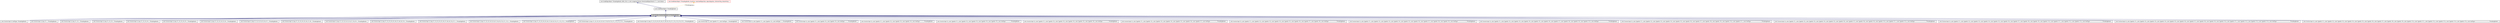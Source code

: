 digraph G
{
  bgcolor="transparent";
  edge [fontname="FreeSans.ttf",fontsize=10,labelfontname="FreeSans.ttf",labelfontsize=10];
  node [fontname="FreeSans.ttf",fontsize=10,shape=record];
  Node1 [label="Loki::Private::FunctorImplBase\< R, ThreadingModel \>",height=0.2,width=0.4,color="black", fillcolor="grey75", style="filled" fontcolor="black"];
  Node2 -> Node1 [dir=back,color="midnightblue",fontsize=10,style="solid",fontname="FreeSans.ttf"];
  Node2 [label="Loki::SmallValueObject\< ThreadingModel \>",height=0.2,width=0.4,color="black",URL="$a00527.html"];
  Node3 -> Node2 [dir=back,color="midnightblue",fontsize=10,style="solid",fontname="FreeSans.ttf"];
  Node3 [label="Loki::SmallObjectBase\< ThreadingModel, 4096, 256, 4,::Loki::LongevityLifetime::DieAsSmallObjectParent\< T \>,::Loki::Mutex \>",height=0.2,width=0.4,color="black",URL="$a00526.html"];
  Node4 -> Node2 [dir=back,color="orange",fontsize=10,style="dashed",label="\< ThreadingModel \>",fontname="FreeSans.ttf"];
  Node4 [label="Loki::SmallValueObject\< ThreadingModel, chunkSize, maxSmallObjectSize, objectAlignSize, LifetimePolicy, MutexPolicy \>",height=0.2,width=0.4,color="red",URL="$a00527.html"];
  Node1 -> Node5 [dir=back,color="midnightblue",fontsize=10,style="solid",fontname="FreeSans.ttf"];
  Node5 [label="Loki::FunctorImpl\< R, NullType, ThreadingModel \>",height=0.2,width=0.4,color="black",URL="$a00164.html"];
  Node1 -> Node6 [dir=back,color="midnightblue",fontsize=10,style="solid",fontname="FreeSans.ttf"];
  Node6 [label="Loki::FunctorImpl\< R, Seq\< P1 \>, ThreadingModel \>",height=0.2,width=0.4,color="black",URL="$a00165.html"];
  Node1 -> Node7 [dir=back,color="midnightblue",fontsize=10,style="solid",fontname="FreeSans.ttf"];
  Node7 [label="Loki::FunctorImpl\< R, Seq\< P1, P2 \>, ThreadingModel \>",height=0.2,width=0.4,color="black",URL="$a00166.html"];
  Node1 -> Node8 [dir=back,color="midnightblue",fontsize=10,style="solid",fontname="FreeSans.ttf"];
  Node8 [label="Loki::FunctorImpl\< R, Seq\< P1, P2, P3 \>, ThreadingModel \>",height=0.2,width=0.4,color="black",URL="$a00167.html"];
  Node1 -> Node9 [dir=back,color="midnightblue",fontsize=10,style="solid",fontname="FreeSans.ttf"];
  Node9 [label="Loki::FunctorImpl\< R, Seq\< P1, P2, P3, P4 \>, ThreadingModel \>",height=0.2,width=0.4,color="black",URL="$a00168.html"];
  Node1 -> Node10 [dir=back,color="midnightblue",fontsize=10,style="solid",fontname="FreeSans.ttf"];
  Node10 [label="Loki::FunctorImpl\< R, Seq\< P1, P2, P3, P4, P5 \>, ThreadingModel \>",height=0.2,width=0.4,color="black",URL="$a00169.html"];
  Node1 -> Node11 [dir=back,color="midnightblue",fontsize=10,style="solid",fontname="FreeSans.ttf"];
  Node11 [label="Loki::FunctorImpl\< R, Seq\< P1, P2, P3, P4, P5, P6 \>, ThreadingModel \>",height=0.2,width=0.4,color="black",URL="$a00170.html"];
  Node1 -> Node12 [dir=back,color="midnightblue",fontsize=10,style="solid",fontname="FreeSans.ttf"];
  Node12 [label="Loki::FunctorImpl\< R, Seq\< P1, P2, P3, P4, P5, P6, P7 \>, ThreadingModel \>",height=0.2,width=0.4,color="black",URL="$a00171.html"];
  Node1 -> Node13 [dir=back,color="midnightblue",fontsize=10,style="solid",fontname="FreeSans.ttf"];
  Node13 [label="Loki::FunctorImpl\< R, Seq\< P1, P2, P3, P4, P5, P6, P7, P8 \>, ThreadingModel \>",height=0.2,width=0.4,color="black",URL="$a00172.html"];
  Node1 -> Node14 [dir=back,color="midnightblue",fontsize=10,style="solid",fontname="FreeSans.ttf"];
  Node14 [label="Loki::FunctorImpl\< R, Seq\< P1, P2, P3, P4, P5, P6, P7, P8, P9 \>, ThreadingModel \>",height=0.2,width=0.4,color="black",URL="$a00173.html"];
  Node1 -> Node15 [dir=back,color="midnightblue",fontsize=10,style="solid",fontname="FreeSans.ttf"];
  Node15 [label="Loki::FunctorImpl\< R, Seq\< P1, P2, P3, P4, P5, P6, P7, P8, P9, P10 \>, ThreadingModel \>",height=0.2,width=0.4,color="black",URL="$a00174.html"];
  Node1 -> Node16 [dir=back,color="midnightblue",fontsize=10,style="solid",fontname="FreeSans.ttf"];
  Node16 [label="Loki::FunctorImpl\< R, Seq\< P1, P2, P3, P4, P5, P6, P7, P8, P9, P10, P11 \>, ThreadingModel \>",height=0.2,width=0.4,color="black",URL="$a00175.html"];
  Node1 -> Node17 [dir=back,color="midnightblue",fontsize=10,style="solid",fontname="FreeSans.ttf"];
  Node17 [label="Loki::FunctorImpl\< R, Seq\< P1, P2, P3, P4, P5, P6, P7, P8, P9, P10, P11, P12 \>, ThreadingModel \>",height=0.2,width=0.4,color="black",URL="$a00176.html"];
  Node1 -> Node18 [dir=back,color="midnightblue",fontsize=10,style="solid",fontname="FreeSans.ttf"];
  Node18 [label="Loki::FunctorImpl\< R, Seq\< P1, P2, P3, P4, P5, P6, P7, P8, P9, P10, P11, P12, P13 \>, ThreadingModel \>",height=0.2,width=0.4,color="black",URL="$a00177.html"];
  Node1 -> Node19 [dir=back,color="midnightblue",fontsize=10,style="solid",fontname="FreeSans.ttf"];
  Node19 [label="Loki::FunctorImpl\< R, Seq\< P1, P2, P3, P4, P5, P6, P7, P8, P9, P10, P11, P12, P13, P14 \>, ThreadingModel \>",height=0.2,width=0.4,color="black",URL="$a00178.html"];
  Node1 -> Node20 [dir=back,color="midnightblue",fontsize=10,style="solid",fontname="FreeSans.ttf"];
  Node20 [label="Loki::FunctorImpl\< R, Seq\< P1, P2, P3, P4, P5, P6, P7, P8, P9, P10, P11, P12, P13, P14, P15 \>, ThreadingModel \>",height=0.2,width=0.4,color="black",URL="$a00179.html"];
  Node1 -> Node21 [dir=back,color="midnightblue",fontsize=10,style="solid",fontname="FreeSans.ttf"];
  Node21 [label="Loki::FunctorImpl\< R,::Loki::Typelist\< P1,::Loki::NullType \>, ThreadingModel \>",height=0.2,width=0.4,color="black",URL="$a00180.html"];
  Node1 -> Node22 [dir=back,color="midnightblue",fontsize=10,style="solid",fontname="FreeSans.ttf"];
  Node22 [label="Loki::FunctorImpl\< R,::Loki::Typelist\< P1,::Loki::Typelist\< P2,::Loki::NullType \> \>, ThreadingModel \>",height=0.2,width=0.4,color="black",URL="$a00181.html"];
  Node1 -> Node23 [dir=back,color="midnightblue",fontsize=10,style="solid",fontname="FreeSans.ttf"];
  Node23 [label="Loki::FunctorImpl\< R,::Loki::Typelist\< P1,::Loki::Typelist\< P2,::Loki::Typelist\< P3,::Loki::NullType \> \> \>, ThreadingModel \>",height=0.2,width=0.4,color="black",URL="$a00182.html"];
  Node1 -> Node24 [dir=back,color="midnightblue",fontsize=10,style="solid",fontname="FreeSans.ttf"];
  Node24 [label="Loki::FunctorImpl\< R,::Loki::Typelist\< P1,::Loki::Typelist\< P2,::Loki::Typelist\< P3,::Loki::Typelist\< P4,::Loki::NullType \> \> \> \>, ThreadingModel \>",height=0.2,width=0.4,color="black",URL="$a00183.html"];
  Node1 -> Node25 [dir=back,color="midnightblue",fontsize=10,style="solid",fontname="FreeSans.ttf"];
  Node25 [label="Loki::FunctorImpl\< R,::Loki::Typelist\< P1,::Loki::Typelist\< P2,::Loki::Typelist\< P3,::Loki::Typelist\< P4,::Loki::Typelist\< P5,::Loki::NullType \> \> \> \> \>, ThreadingModel \>",height=0.2,width=0.4,color="black",URL="$a00184.html"];
  Node1 -> Node26 [dir=back,color="midnightblue",fontsize=10,style="solid",fontname="FreeSans.ttf"];
  Node26 [label="Loki::FunctorImpl\< R,::Loki::Typelist\< P1,::Loki::Typelist\< P2,::Loki::Typelist\< P3,::Loki::Typelist\< P4,::Loki::Typelist\< P5,::Loki::Typelist\< P6,::Loki::NullType \> \> \> \> \> \>, ThreadingModel \>",height=0.2,width=0.4,color="black",URL="$a00185.html"];
  Node1 -> Node27 [dir=back,color="midnightblue",fontsize=10,style="solid",fontname="FreeSans.ttf"];
  Node27 [label="Loki::FunctorImpl\< R,::Loki::Typelist\< P1,::Loki::Typelist\< P2,::Loki::Typelist\< P3,::Loki::Typelist\< P4,::Loki::Typelist\< P5,::Loki::Typelist\< P6,::Loki::Typelist\< P7,::Loki::NullType \> \> \> \> \> \> \>, ThreadingModel \>",height=0.2,width=0.4,color="black",URL="$a00186.html"];
  Node1 -> Node28 [dir=back,color="midnightblue",fontsize=10,style="solid",fontname="FreeSans.ttf"];
  Node28 [label="Loki::FunctorImpl\< R,::Loki::Typelist\< P1,::Loki::Typelist\< P2,::Loki::Typelist\< P3,::Loki::Typelist\< P4,::Loki::Typelist\< P5,::Loki::Typelist\< P6,::Loki::Typelist\< P7,::Loki::Typelist\< P8,::Loki::NullType \> \> \> \> \> \> \> \>, ThreadingModel \>",height=0.2,width=0.4,color="black",URL="$a00187.html"];
  Node1 -> Node29 [dir=back,color="midnightblue",fontsize=10,style="solid",fontname="FreeSans.ttf"];
  Node29 [label="Loki::FunctorImpl\< R,::Loki::Typelist\< P1,::Loki::Typelist\< P2,::Loki::Typelist\< P3,::Loki::Typelist\< P4,::Loki::Typelist\< P5,::Loki::Typelist\< P6,::Loki::Typelist\< P7,::Loki::Typelist\< P8,::Loki::Typelist\< P9,::Loki::NullType \> \> \> \> \> \> \> \> \>, ThreadingModel \>",height=0.2,width=0.4,color="black",URL="$a00188.html"];
  Node1 -> Node30 [dir=back,color="midnightblue",fontsize=10,style="solid",fontname="FreeSans.ttf"];
  Node30 [label="Loki::FunctorImpl\< R,::Loki::Typelist\< P1,::Loki::Typelist\< P2,::Loki::Typelist\< P3,::Loki::Typelist\< P4,::Loki::Typelist\< P5,::Loki::Typelist\< P6,::Loki::Typelist\< P7,::Loki::Typelist\< P8,::Loki::Typelist\< P9,::Loki::Typelist\< P10,::Loki::NullType \> \> \> \> \> \> \> \> \> \>, ThreadingModel \>",height=0.2,width=0.4,color="black",URL="$a00189.html"];
  Node1 -> Node31 [dir=back,color="midnightblue",fontsize=10,style="solid",fontname="FreeSans.ttf"];
  Node31 [label="Loki::FunctorImpl\< R,::Loki::Typelist\< P1,::Loki::Typelist\< P2,::Loki::Typelist\< P3,::Loki::Typelist\< P4,::Loki::Typelist\< P5,::Loki::Typelist\< P6,::Loki::Typelist\< P7,::Loki::Typelist\< P8,::Loki::Typelist\< P9,::Loki::Typelist\< P10,::Loki::Typelist\< P11,::Loki::NullType \> \> \> \> \> \> \> \> \> \> \>, ThreadingModel \>",height=0.2,width=0.4,color="black",URL="$a00190.html"];
  Node1 -> Node32 [dir=back,color="midnightblue",fontsize=10,style="solid",fontname="FreeSans.ttf"];
  Node32 [label="Loki::FunctorImpl\< R,::Loki::Typelist\< P1,::Loki::Typelist\< P2,::Loki::Typelist\< P3,::Loki::Typelist\< P4,::Loki::Typelist\< P5,::Loki::Typelist\< P6,::Loki::Typelist\< P7,::Loki::Typelist\< P8,::Loki::Typelist\< P9,::Loki::Typelist\< P10,::Loki::Typelist\< P11,::Loki::Typelist\< P12,::Loki::NullType \> \> \> \> \> \> \> \> \> \> \> \>, ThreadingModel \>",height=0.2,width=0.4,color="black",URL="$a00191.html"];
  Node1 -> Node33 [dir=back,color="midnightblue",fontsize=10,style="solid",fontname="FreeSans.ttf"];
  Node33 [label="Loki::FunctorImpl\< R,::Loki::Typelist\< P1,::Loki::Typelist\< P2,::Loki::Typelist\< P3,::Loki::Typelist\< P4,::Loki::Typelist\< P5,::Loki::Typelist\< P6,::Loki::Typelist\< P7,::Loki::Typelist\< P8,::Loki::Typelist\< P9,::Loki::Typelist\< P10,::Loki::Typelist\< P11,::Loki::Typelist\< P12,::Loki::Typelist\< P13,::Loki::NullType \> \> \> \> \> \> \> \> \> \> \> \> \>, ThreadingModel \>",height=0.2,width=0.4,color="black",URL="$a00192.html"];
  Node1 -> Node34 [dir=back,color="midnightblue",fontsize=10,style="solid",fontname="FreeSans.ttf"];
  Node34 [label="Loki::FunctorImpl\< R,::Loki::Typelist\< P1,::Loki::Typelist\< P2,::Loki::Typelist\< P3,::Loki::Typelist\< P4,::Loki::Typelist\< P5,::Loki::Typelist\< P6,::Loki::Typelist\< P7,::Loki::Typelist\< P8,::Loki::Typelist\< P9,::Loki::Typelist\< P10,::Loki::Typelist\< P11,::Loki::Typelist\< P12,::Loki::Typelist\< P13,::Loki::Typelist\< P14,::Loki::NullType \> \> \> \> \> \> \> \> \> \> \> \> \> \>, ThreadingModel \>",height=0.2,width=0.4,color="black",URL="$a00193.html"];
  Node1 -> Node35 [dir=back,color="midnightblue",fontsize=10,style="solid",fontname="FreeSans.ttf"];
  Node35 [label="Loki::FunctorImpl\< R,::Loki::Typelist\< P1,::Loki::Typelist\< P2,::Loki::Typelist\< P3,::Loki::Typelist\< P4,::Loki::Typelist\< P5,::Loki::Typelist\< P6,::Loki::Typelist\< P7,::Loki::Typelist\< P8,::Loki::Typelist\< P9,::Loki::Typelist\< P10,::Loki::Typelist\< P11,::Loki::Typelist\< P12,::Loki::Typelist\< P13,::Loki::Typelist\< P14,::Loki::Typelist\< P15,::Loki::NullType \> \> \> \> \> \> \> \> \> \> \> \> \> \> \>, ThreadingModel \>",height=0.2,width=0.4,color="black",URL="$a00194.html"];
}
